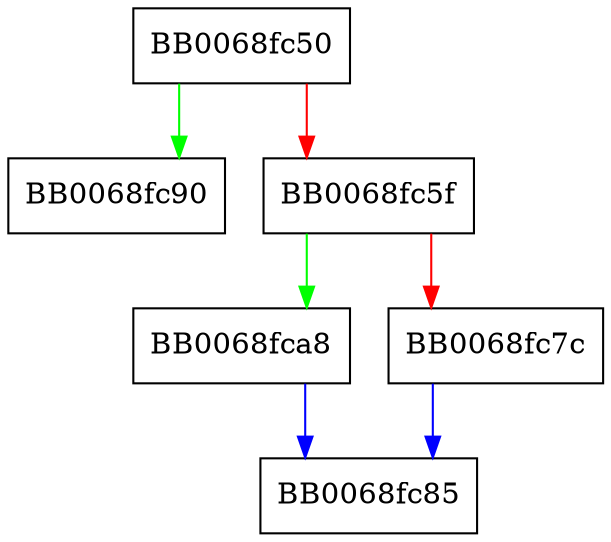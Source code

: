 digraph ossl_prov_memdup {
  node [shape="box"];
  graph [splines=ortho];
  BB0068fc50 -> BB0068fc90 [color="green"];
  BB0068fc50 -> BB0068fc5f [color="red"];
  BB0068fc5f -> BB0068fca8 [color="green"];
  BB0068fc5f -> BB0068fc7c [color="red"];
  BB0068fc7c -> BB0068fc85 [color="blue"];
  BB0068fca8 -> BB0068fc85 [color="blue"];
}